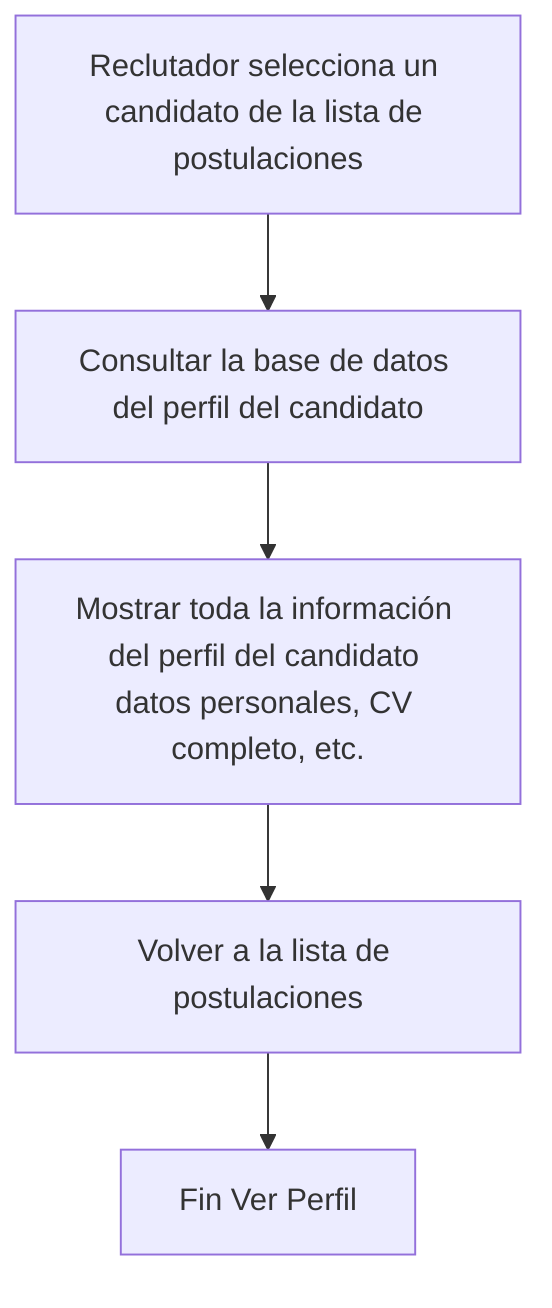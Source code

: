 graph TD
    A[Reclutador selecciona un candidato de la lista de postulaciones] --> B[Consultar la base de datos del perfil del candidato];
    B --> C[Mostrar toda la información del perfil del candidato datos personales, CV completo, etc.];
    C --> D[Volver a la lista de postulaciones];
    D --> E[Fin Ver Perfil];